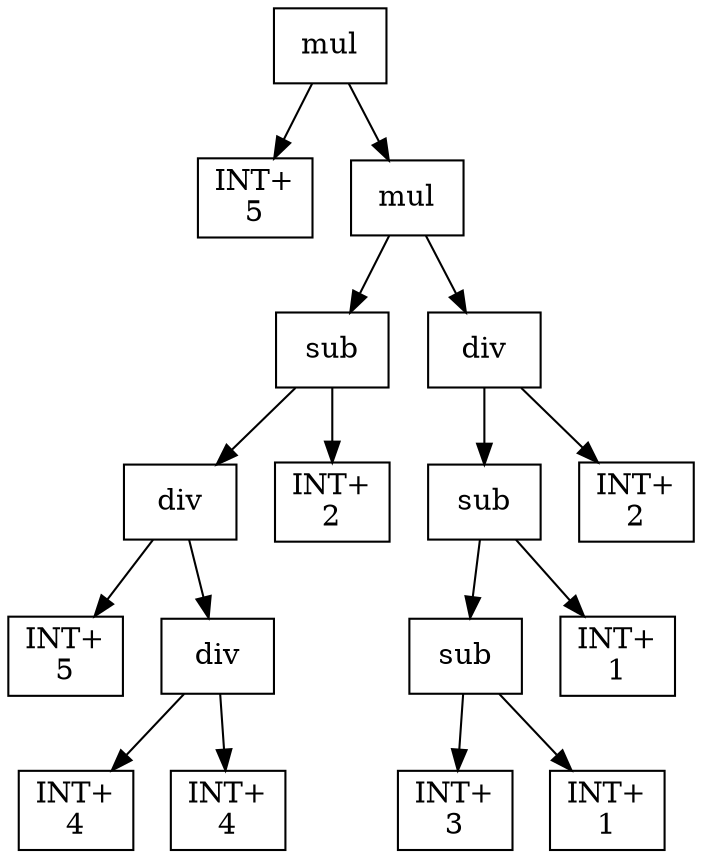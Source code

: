 digraph expr {
  node [shape=box];
  n1 [label="mul"];
  n2 [label="INT+\n5"];
  n3 [label="mul"];
  n4 [label="sub"];
  n5 [label="div"];
  n6 [label="INT+\n5"];
  n7 [label="div"];
  n8 [label="INT+\n4"];
  n9 [label="INT+\n4"];
  n7 -> n8;
  n7 -> n9;
  n5 -> n6;
  n5 -> n7;
  n10 [label="INT+\n2"];
  n4 -> n5;
  n4 -> n10;
  n11 [label="div"];
  n12 [label="sub"];
  n13 [label="sub"];
  n14 [label="INT+\n3"];
  n15 [label="INT+\n1"];
  n13 -> n14;
  n13 -> n15;
  n16 [label="INT+\n1"];
  n12 -> n13;
  n12 -> n16;
  n17 [label="INT+\n2"];
  n11 -> n12;
  n11 -> n17;
  n3 -> n4;
  n3 -> n11;
  n1 -> n2;
  n1 -> n3;
}